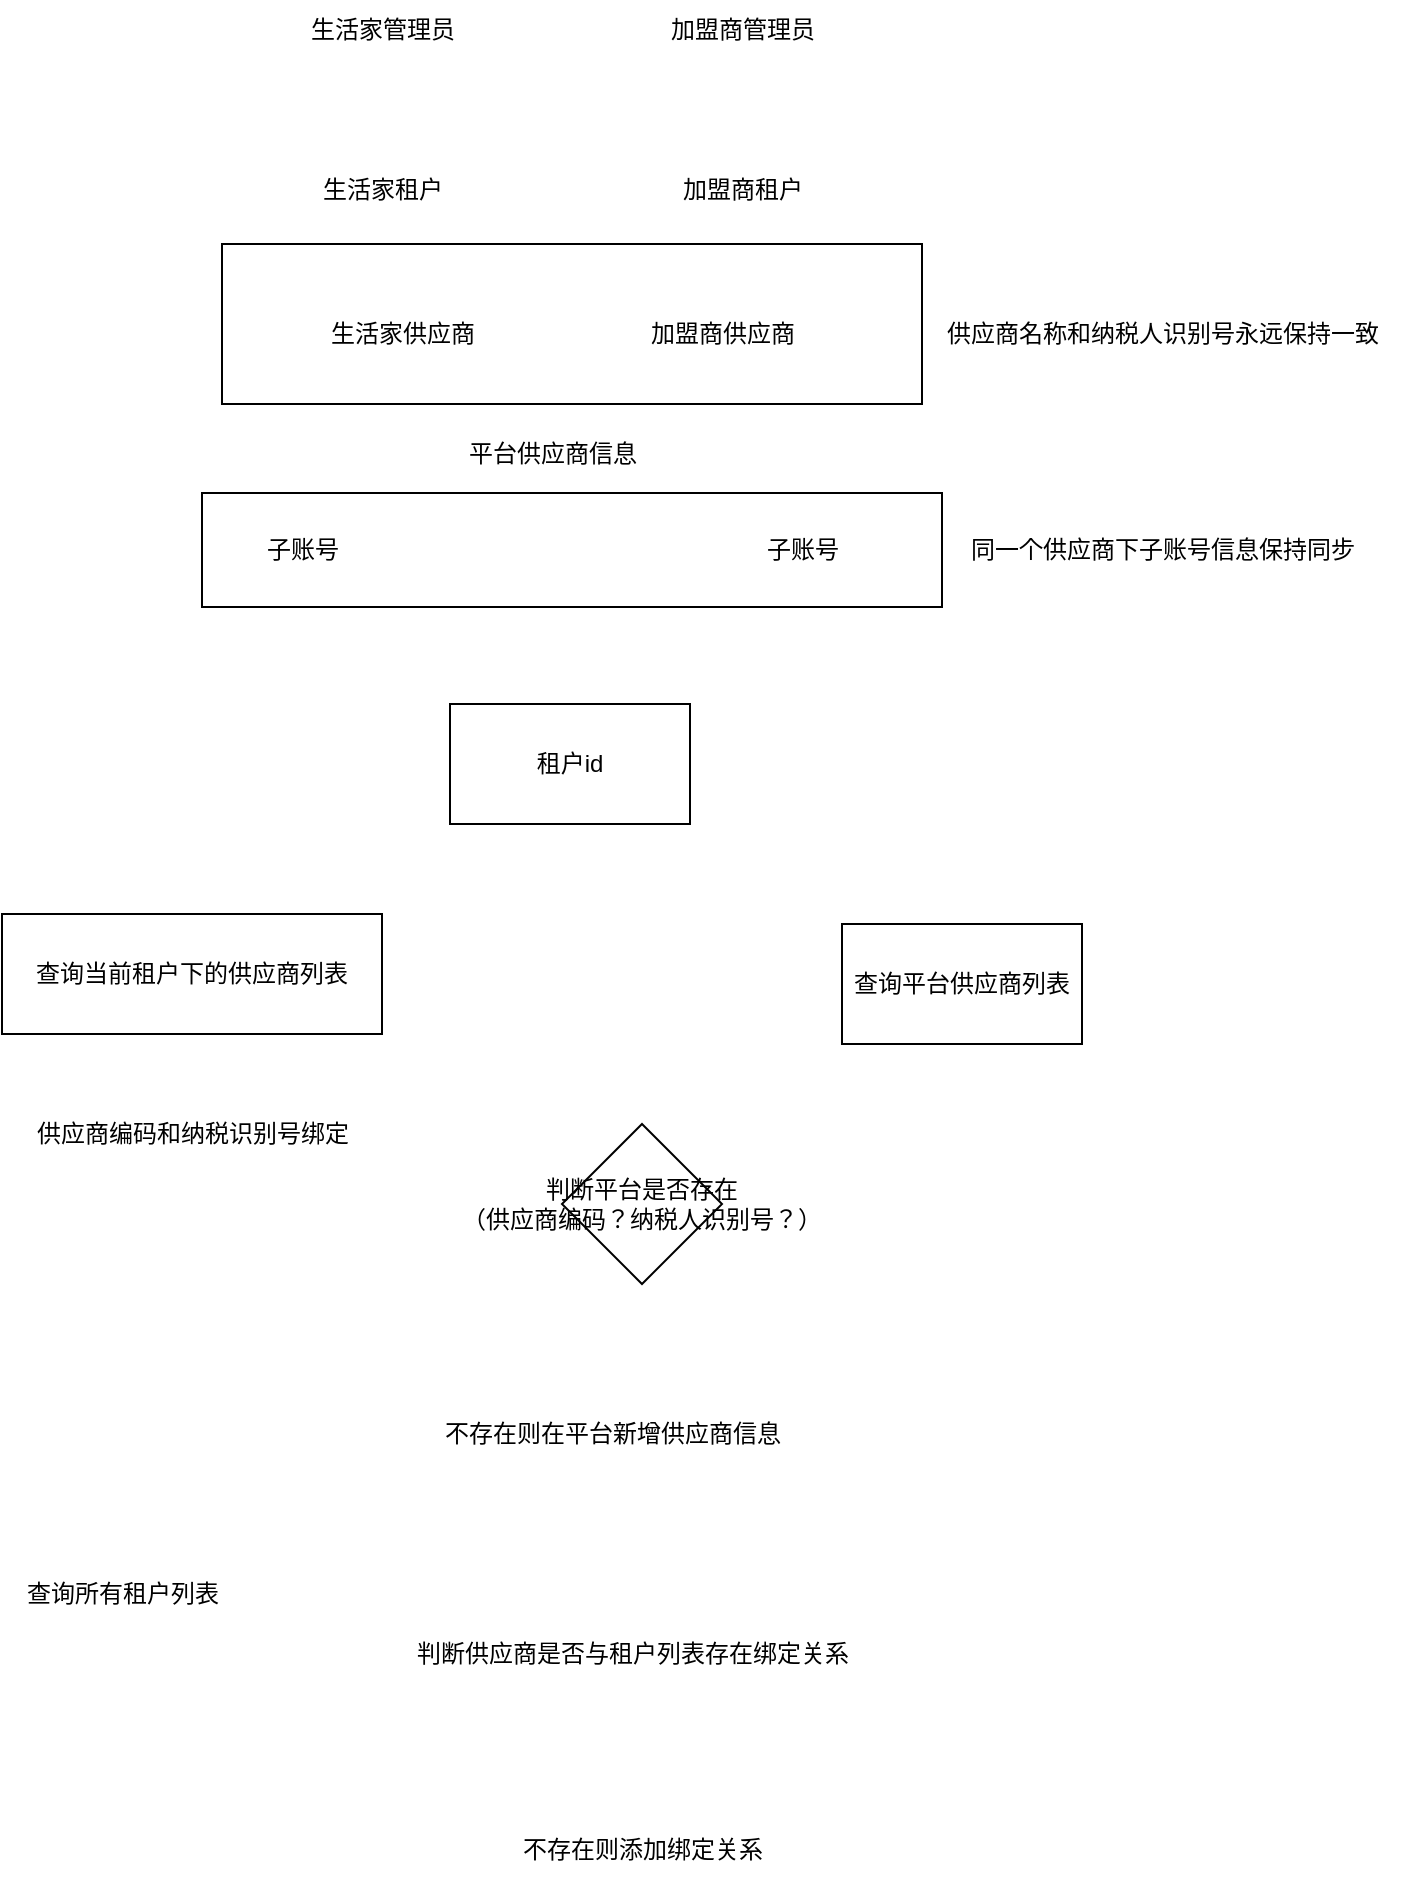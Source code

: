 <mxfile version="24.5.4" type="github">
  <diagram name="第 1 页" id="XybXWCejCHeBSwUeaRY1">
    <mxGraphModel dx="1434" dy="746" grid="1" gridSize="10" guides="1" tooltips="1" connect="1" arrows="1" fold="1" page="1" pageScale="1" pageWidth="827" pageHeight="1169" math="0" shadow="0">
      <root>
        <mxCell id="0" />
        <mxCell id="1" parent="0" />
        <mxCell id="mNPS2zeU4l1PhfDJVPRf-25" value="" style="rounded=0;whiteSpace=wrap;html=1;" vertex="1" parent="1">
          <mxGeometry x="170" y="344.5" width="370" height="57" as="geometry" />
        </mxCell>
        <mxCell id="mNPS2zeU4l1PhfDJVPRf-23" value="" style="rounded=0;whiteSpace=wrap;html=1;" vertex="1" parent="1">
          <mxGeometry x="180" y="220" width="350" height="80" as="geometry" />
        </mxCell>
        <mxCell id="mNPS2zeU4l1PhfDJVPRf-1" value="生活家管理员" style="text;html=1;align=center;verticalAlign=middle;resizable=0;points=[];autosize=1;strokeColor=none;fillColor=none;" vertex="1" parent="1">
          <mxGeometry x="210" y="98" width="100" height="30" as="geometry" />
        </mxCell>
        <mxCell id="mNPS2zeU4l1PhfDJVPRf-2" value="加盟商管理员" style="text;html=1;align=center;verticalAlign=middle;resizable=0;points=[];autosize=1;strokeColor=none;fillColor=none;" vertex="1" parent="1">
          <mxGeometry x="390" y="98" width="100" height="30" as="geometry" />
        </mxCell>
        <mxCell id="mNPS2zeU4l1PhfDJVPRf-3" value="生活家租户" style="text;html=1;align=center;verticalAlign=middle;resizable=0;points=[];autosize=1;strokeColor=none;fillColor=none;" vertex="1" parent="1">
          <mxGeometry x="220" y="178" width="80" height="30" as="geometry" />
        </mxCell>
        <mxCell id="mNPS2zeU4l1PhfDJVPRf-4" value="加盟商租户" style="text;html=1;align=center;verticalAlign=middle;resizable=0;points=[];autosize=1;strokeColor=none;fillColor=none;" vertex="1" parent="1">
          <mxGeometry x="400" y="178" width="80" height="30" as="geometry" />
        </mxCell>
        <mxCell id="mNPS2zeU4l1PhfDJVPRf-5" value="生活家供应商" style="text;html=1;align=center;verticalAlign=middle;resizable=0;points=[];autosize=1;strokeColor=none;fillColor=none;" vertex="1" parent="1">
          <mxGeometry x="220" y="250" width="100" height="30" as="geometry" />
        </mxCell>
        <mxCell id="mNPS2zeU4l1PhfDJVPRf-6" value="加盟商供应商" style="text;html=1;align=center;verticalAlign=middle;resizable=0;points=[];autosize=1;strokeColor=none;fillColor=none;" vertex="1" parent="1">
          <mxGeometry x="380" y="250" width="100" height="30" as="geometry" />
        </mxCell>
        <mxCell id="mNPS2zeU4l1PhfDJVPRf-7" value="平台供应商信息" style="text;html=1;align=center;verticalAlign=middle;resizable=0;points=[];autosize=1;strokeColor=none;fillColor=none;" vertex="1" parent="1">
          <mxGeometry x="290" y="310" width="110" height="30" as="geometry" />
        </mxCell>
        <mxCell id="mNPS2zeU4l1PhfDJVPRf-8" value="子账号" style="text;html=1;align=center;verticalAlign=middle;resizable=0;points=[];autosize=1;strokeColor=none;fillColor=none;" vertex="1" parent="1">
          <mxGeometry x="190" y="358" width="60" height="30" as="geometry" />
        </mxCell>
        <mxCell id="mNPS2zeU4l1PhfDJVPRf-9" value="子账号" style="text;html=1;align=center;verticalAlign=middle;resizable=0;points=[];autosize=1;strokeColor=none;fillColor=none;" vertex="1" parent="1">
          <mxGeometry x="440" y="358" width="60" height="30" as="geometry" />
        </mxCell>
        <mxCell id="mNPS2zeU4l1PhfDJVPRf-14" value="不存在则在平台新增供应商信息" style="text;html=1;align=center;verticalAlign=middle;resizable=0;points=[];autosize=1;strokeColor=none;fillColor=none;" vertex="1" parent="1">
          <mxGeometry x="280" y="800" width="190" height="30" as="geometry" />
        </mxCell>
        <mxCell id="mNPS2zeU4l1PhfDJVPRf-15" value="查询所有租户列表" style="text;html=1;align=center;verticalAlign=middle;resizable=0;points=[];autosize=1;strokeColor=none;fillColor=none;" vertex="1" parent="1">
          <mxGeometry x="70" y="880" width="120" height="30" as="geometry" />
        </mxCell>
        <mxCell id="mNPS2zeU4l1PhfDJVPRf-16" value="判断供应商是否与租户列表存在绑定关系" style="text;html=1;align=center;verticalAlign=middle;resizable=0;points=[];autosize=1;strokeColor=none;fillColor=none;" vertex="1" parent="1">
          <mxGeometry x="265" y="910" width="240" height="30" as="geometry" />
        </mxCell>
        <mxCell id="mNPS2zeU4l1PhfDJVPRf-17" value="&lt;span style=&quot;text-wrap: nowrap;&quot;&gt;租户id&lt;/span&gt;" style="rounded=0;whiteSpace=wrap;html=1;" vertex="1" parent="1">
          <mxGeometry x="294" y="450" width="120" height="60" as="geometry" />
        </mxCell>
        <mxCell id="mNPS2zeU4l1PhfDJVPRf-18" value="&lt;span style=&quot;text-wrap: nowrap;&quot;&gt;查询当前租户下的供应商列表&lt;/span&gt;" style="rounded=0;whiteSpace=wrap;html=1;" vertex="1" parent="1">
          <mxGeometry x="70" y="555" width="190" height="60" as="geometry" />
        </mxCell>
        <mxCell id="mNPS2zeU4l1PhfDJVPRf-19" value="&lt;span style=&quot;text-wrap: nowrap;&quot;&gt;查询平台供应商列表&lt;/span&gt;" style="rounded=0;whiteSpace=wrap;html=1;" vertex="1" parent="1">
          <mxGeometry x="490" y="560" width="120" height="60" as="geometry" />
        </mxCell>
        <mxCell id="mNPS2zeU4l1PhfDJVPRf-20" value="&lt;span style=&quot;text-wrap: nowrap;&quot;&gt;判断平台是否存在&lt;/span&gt;&lt;div&gt;&lt;span style=&quot;text-wrap: nowrap;&quot;&gt;（供应商编码？纳税人识别号？）&lt;/span&gt;&lt;/div&gt;" style="rhombus;whiteSpace=wrap;html=1;" vertex="1" parent="1">
          <mxGeometry x="350" y="660" width="80" height="80" as="geometry" />
        </mxCell>
        <mxCell id="mNPS2zeU4l1PhfDJVPRf-21" value="供应商编码和纳税识别号绑定" style="text;html=1;align=center;verticalAlign=middle;resizable=0;points=[];autosize=1;strokeColor=none;fillColor=none;" vertex="1" parent="1">
          <mxGeometry x="75" y="650" width="180" height="30" as="geometry" />
        </mxCell>
        <mxCell id="mNPS2zeU4l1PhfDJVPRf-24" value="供应商名称和纳税人识别号永远保持一致" style="text;html=1;align=center;verticalAlign=middle;resizable=0;points=[];autosize=1;strokeColor=none;fillColor=none;" vertex="1" parent="1">
          <mxGeometry x="530" y="250" width="240" height="30" as="geometry" />
        </mxCell>
        <mxCell id="mNPS2zeU4l1PhfDJVPRf-26" value="同一个供应商下子账号信息保持同步" style="text;html=1;align=center;verticalAlign=middle;resizable=0;points=[];autosize=1;strokeColor=none;fillColor=none;" vertex="1" parent="1">
          <mxGeometry x="540" y="358" width="220" height="30" as="geometry" />
        </mxCell>
        <mxCell id="mNPS2zeU4l1PhfDJVPRf-27" value="不存在则添加绑定关系" style="text;html=1;align=center;verticalAlign=middle;resizable=0;points=[];autosize=1;strokeColor=none;fillColor=none;" vertex="1" parent="1">
          <mxGeometry x="320" y="1008" width="140" height="30" as="geometry" />
        </mxCell>
      </root>
    </mxGraphModel>
  </diagram>
</mxfile>
